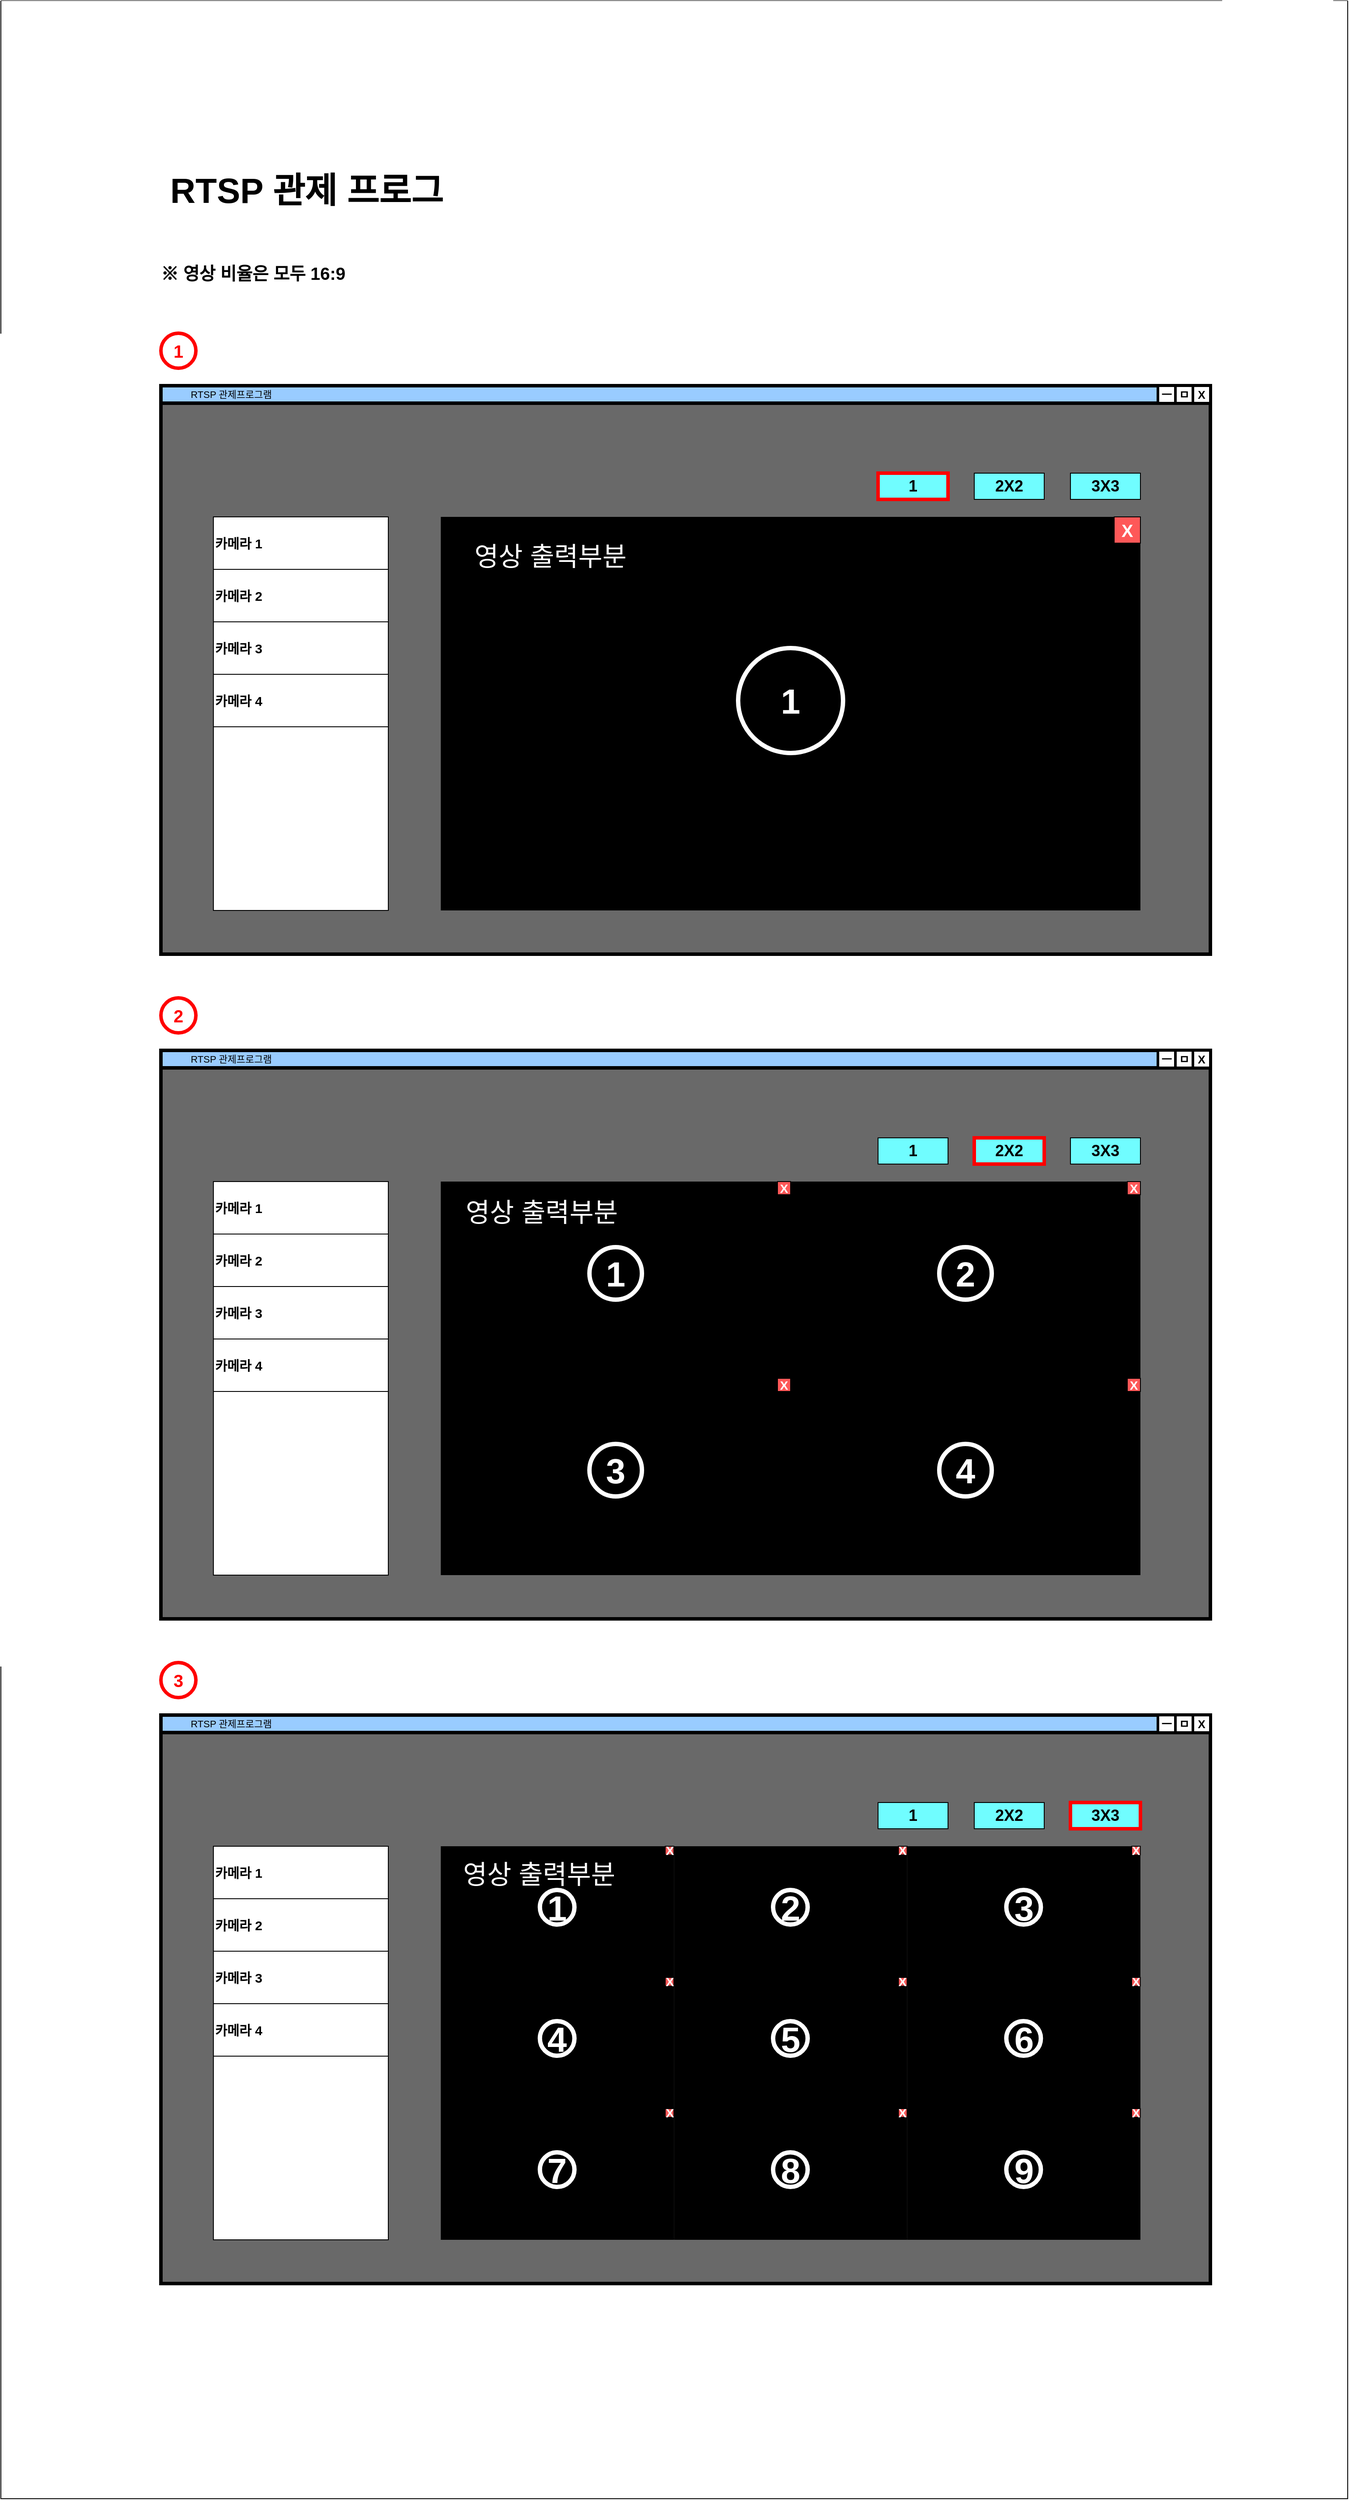 <mxfile version="26.0.4">
  <diagram name="페이지-1" id="IkHp8Y_VfOA2l69gQE5q">
    <mxGraphModel dx="2735" dy="2285" grid="1" gridSize="10" guides="1" tooltips="1" connect="1" arrows="1" fold="1" page="1" pageScale="1" pageWidth="827" pageHeight="1169" math="0" shadow="0">
      <root>
        <mxCell id="0" />
        <mxCell id="1" parent="0" />
        <mxCell id="a0DjZplakUTk1JH80JhC-4" value="" style="swimlane;startSize=0;swimlaneFillColor=default;fillColor=none;" vertex="1" parent="1">
          <mxGeometry x="-770" y="-1156" width="1540" height="2856" as="geometry" />
        </mxCell>
        <mxCell id="s6_-VDTN1BvuscFlEvzm-3" value="" style="swimlane;startSize=0;swimlaneFillColor=light-dark(#696969, #ededed);fillColor=none;strokeWidth=4;" parent="a0DjZplakUTk1JH80JhC-4" vertex="1">
          <mxGeometry x="183" y="440" width="1200" height="650" as="geometry" />
        </mxCell>
        <mxCell id="s6_-VDTN1BvuscFlEvzm-1" value="" style="rounded=0;whiteSpace=wrap;html=1;gradientColor=none;strokeColor=none;fillColor=#000000;" parent="s6_-VDTN1BvuscFlEvzm-3" vertex="1">
          <mxGeometry x="320" y="150" width="800" height="450" as="geometry" />
        </mxCell>
        <mxCell id="s6_-VDTN1BvuscFlEvzm-2" value="영상 출력부분" style="text;html=1;align=center;verticalAlign=middle;resizable=0;points=[];autosize=1;strokeColor=none;fillColor=none;fontSize=30;fontColor=#FFFFFF;" parent="s6_-VDTN1BvuscFlEvzm-3" vertex="1">
          <mxGeometry x="340" y="170" width="210" height="50" as="geometry" />
        </mxCell>
        <mxCell id="s6_-VDTN1BvuscFlEvzm-4" value="" style="rounded=0;whiteSpace=wrap;html=1;" parent="s6_-VDTN1BvuscFlEvzm-3" vertex="1">
          <mxGeometry x="60" y="150" width="200" height="450" as="geometry" />
        </mxCell>
        <mxCell id="s6_-VDTN1BvuscFlEvzm-7" value="1" style="rounded=0;whiteSpace=wrap;html=1;fontSize=18;fontStyle=1;gradientColor=none;fillColor=light-dark(#70FDFF,#EDEDED);" parent="s6_-VDTN1BvuscFlEvzm-3" vertex="1">
          <mxGeometry x="820" y="100" width="80" height="30" as="geometry" />
        </mxCell>
        <mxCell id="s6_-VDTN1BvuscFlEvzm-5" value="3X3" style="rounded=0;whiteSpace=wrap;html=1;fontStyle=1;fontSize=18;fillColor=#70FDFF;" parent="s6_-VDTN1BvuscFlEvzm-3" vertex="1">
          <mxGeometry x="1040" y="100" width="80" height="30" as="geometry" />
        </mxCell>
        <mxCell id="s6_-VDTN1BvuscFlEvzm-6" value="2X2" style="rounded=0;whiteSpace=wrap;html=1;fontSize=18;fontStyle=1;fillColor=#70FDFF;" parent="s6_-VDTN1BvuscFlEvzm-3" vertex="1">
          <mxGeometry x="930" y="100" width="80" height="30" as="geometry" />
        </mxCell>
        <mxCell id="s6_-VDTN1BvuscFlEvzm-9" value="X" style="whiteSpace=wrap;html=1;aspect=fixed;fontStyle=1;fontSize=20;fillColor=light-dark(#fe5858, #ff7777);fontColor=#FFFFFF;" parent="s6_-VDTN1BvuscFlEvzm-3" vertex="1">
          <mxGeometry x="1090" y="150" width="30" height="30" as="geometry" />
        </mxCell>
        <mxCell id="s6_-VDTN1BvuscFlEvzm-10" value="카메라 1" style="rounded=0;whiteSpace=wrap;html=1;align=left;fontStyle=1;fontSize=15;" parent="s6_-VDTN1BvuscFlEvzm-3" vertex="1">
          <mxGeometry x="60" y="150" width="200" height="60" as="geometry" />
        </mxCell>
        <mxCell id="s6_-VDTN1BvuscFlEvzm-11" value="카메라 2" style="rounded=0;whiteSpace=wrap;html=1;align=left;fontStyle=1;fontSize=15;" parent="s6_-VDTN1BvuscFlEvzm-3" vertex="1">
          <mxGeometry x="60" y="210" width="200" height="60" as="geometry" />
        </mxCell>
        <mxCell id="s6_-VDTN1BvuscFlEvzm-12" value="카메라 3" style="rounded=0;whiteSpace=wrap;html=1;align=left;fontStyle=1;fontSize=15;" parent="s6_-VDTN1BvuscFlEvzm-3" vertex="1">
          <mxGeometry x="60" y="270" width="200" height="60" as="geometry" />
        </mxCell>
        <mxCell id="s6_-VDTN1BvuscFlEvzm-13" value="카메라 4" style="rounded=0;whiteSpace=wrap;html=1;align=left;fontSize=15;fontStyle=1" parent="s6_-VDTN1BvuscFlEvzm-3" vertex="1">
          <mxGeometry x="60" y="330" width="200" height="60" as="geometry" />
        </mxCell>
        <mxCell id="s6_-VDTN1BvuscFlEvzm-15" value="" style="rounded=0;whiteSpace=wrap;html=1;fillColor=none;strokeWidth=4;strokeColor=light-dark(#ff0000, #ededed);" parent="s6_-VDTN1BvuscFlEvzm-3" vertex="1">
          <mxGeometry x="820" y="100" width="80" height="30" as="geometry" />
        </mxCell>
        <mxCell id="s6_-VDTN1BvuscFlEvzm-18" value="&lt;b&gt;&lt;font style=&quot;font-size: 40px; color: rgb(255, 255, 255);&quot;&gt;1&lt;/font&gt;&lt;/b&gt;" style="ellipse;whiteSpace=wrap;html=1;aspect=fixed;strokeWidth=5;strokeColor=light-dark(#ffffff, #ededed);fillColor=none;" parent="s6_-VDTN1BvuscFlEvzm-3" vertex="1">
          <mxGeometry x="660" y="300" width="120" height="120" as="geometry" />
        </mxCell>
        <mxCell id="s6_-VDTN1BvuscFlEvzm-19" value="" style="rounded=0;whiteSpace=wrap;html=1;strokeWidth=4;fillColor=#99CCFF;" parent="s6_-VDTN1BvuscFlEvzm-3" vertex="1">
          <mxGeometry width="1200" height="20" as="geometry" />
        </mxCell>
        <mxCell id="s6_-VDTN1BvuscFlEvzm-22" value="X" style="whiteSpace=wrap;html=1;aspect=fixed;strokeWidth=3;fontStyle=1;fontSize=13;" parent="s6_-VDTN1BvuscFlEvzm-3" vertex="1">
          <mxGeometry x="1180" width="20" height="20" as="geometry" />
        </mxCell>
        <mxCell id="s6_-VDTN1BvuscFlEvzm-21" value="ㅁ" style="whiteSpace=wrap;html=1;aspect=fixed;strokeWidth=3;fontStyle=1;fontSize=13;" parent="s6_-VDTN1BvuscFlEvzm-3" vertex="1">
          <mxGeometry x="1160" width="20" height="20" as="geometry" />
        </mxCell>
        <mxCell id="s6_-VDTN1BvuscFlEvzm-20" value="ㅡ" style="whiteSpace=wrap;html=1;aspect=fixed;strokeWidth=3;fontStyle=1;fontSize=13;" parent="s6_-VDTN1BvuscFlEvzm-3" vertex="1">
          <mxGeometry x="1140" width="20" height="20" as="geometry" />
        </mxCell>
        <mxCell id="s6_-VDTN1BvuscFlEvzm-134" value="RTSP 관제프로그램" style="text;html=1;align=center;verticalAlign=middle;resizable=0;points=[];autosize=1;strokeColor=none;fillColor=none;fontSize=11;" parent="s6_-VDTN1BvuscFlEvzm-3" vertex="1">
          <mxGeometry x="20" y="-5" width="120" height="30" as="geometry" />
        </mxCell>
        <mxCell id="s6_-VDTN1BvuscFlEvzm-23" value="" style="swimlane;startSize=0;swimlaneFillColor=light-dark(#696969, #ededed);fillColor=none;strokeWidth=4;" parent="a0DjZplakUTk1JH80JhC-4" vertex="1">
          <mxGeometry x="183" y="1200" width="1200" height="650" as="geometry" />
        </mxCell>
        <mxCell id="s6_-VDTN1BvuscFlEvzm-26" value="" style="rounded=0;whiteSpace=wrap;html=1;" parent="s6_-VDTN1BvuscFlEvzm-23" vertex="1">
          <mxGeometry x="60" y="150" width="200" height="450" as="geometry" />
        </mxCell>
        <mxCell id="s6_-VDTN1BvuscFlEvzm-27" value="1" style="rounded=0;whiteSpace=wrap;html=1;fontSize=18;fontStyle=1;gradientColor=none;fillColor=light-dark(#70FDFF,#EDEDED);" parent="s6_-VDTN1BvuscFlEvzm-23" vertex="1">
          <mxGeometry x="820" y="100" width="80" height="30" as="geometry" />
        </mxCell>
        <mxCell id="s6_-VDTN1BvuscFlEvzm-28" value="3X3" style="rounded=0;whiteSpace=wrap;html=1;fontStyle=1;fontSize=18;fillColor=#70FDFF;" parent="s6_-VDTN1BvuscFlEvzm-23" vertex="1">
          <mxGeometry x="1040" y="100" width="80" height="30" as="geometry" />
        </mxCell>
        <mxCell id="s6_-VDTN1BvuscFlEvzm-29" value="2X2" style="rounded=0;whiteSpace=wrap;html=1;fontSize=18;fontStyle=1;fillColor=#70FDFF;" parent="s6_-VDTN1BvuscFlEvzm-23" vertex="1">
          <mxGeometry x="930" y="100" width="80" height="30" as="geometry" />
        </mxCell>
        <mxCell id="s6_-VDTN1BvuscFlEvzm-31" value="카메라 1" style="rounded=0;whiteSpace=wrap;html=1;align=left;fontStyle=1;fontSize=15;" parent="s6_-VDTN1BvuscFlEvzm-23" vertex="1">
          <mxGeometry x="60" y="150" width="200" height="60" as="geometry" />
        </mxCell>
        <mxCell id="s6_-VDTN1BvuscFlEvzm-32" value="카메라 2" style="rounded=0;whiteSpace=wrap;html=1;align=left;fontStyle=1;fontSize=15;" parent="s6_-VDTN1BvuscFlEvzm-23" vertex="1">
          <mxGeometry x="60" y="210" width="200" height="60" as="geometry" />
        </mxCell>
        <mxCell id="s6_-VDTN1BvuscFlEvzm-33" value="카메라 3" style="rounded=0;whiteSpace=wrap;html=1;align=left;fontStyle=1;fontSize=15;" parent="s6_-VDTN1BvuscFlEvzm-23" vertex="1">
          <mxGeometry x="60" y="270" width="200" height="60" as="geometry" />
        </mxCell>
        <mxCell id="s6_-VDTN1BvuscFlEvzm-34" value="카메라 4" style="rounded=0;whiteSpace=wrap;html=1;align=left;fontSize=15;fontStyle=1" parent="s6_-VDTN1BvuscFlEvzm-23" vertex="1">
          <mxGeometry x="60" y="330" width="200" height="60" as="geometry" />
        </mxCell>
        <mxCell id="s6_-VDTN1BvuscFlEvzm-35" value="" style="rounded=0;whiteSpace=wrap;html=1;fillColor=none;strokeWidth=4;strokeColor=light-dark(#ff0000, #ededed);" parent="s6_-VDTN1BvuscFlEvzm-23" vertex="1">
          <mxGeometry x="930" y="100" width="80" height="30" as="geometry" />
        </mxCell>
        <mxCell id="s6_-VDTN1BvuscFlEvzm-37" value="" style="rounded=0;whiteSpace=wrap;html=1;strokeWidth=4;fillColor=#99CCFF;" parent="s6_-VDTN1BvuscFlEvzm-23" vertex="1">
          <mxGeometry width="1200" height="20" as="geometry" />
        </mxCell>
        <mxCell id="s6_-VDTN1BvuscFlEvzm-38" value="X" style="whiteSpace=wrap;html=1;aspect=fixed;strokeWidth=3;fontStyle=1;fontSize=13;" parent="s6_-VDTN1BvuscFlEvzm-23" vertex="1">
          <mxGeometry x="1180" width="20" height="20" as="geometry" />
        </mxCell>
        <mxCell id="s6_-VDTN1BvuscFlEvzm-39" value="ㅁ" style="whiteSpace=wrap;html=1;aspect=fixed;strokeWidth=3;fontStyle=1;fontSize=13;" parent="s6_-VDTN1BvuscFlEvzm-23" vertex="1">
          <mxGeometry x="1160" width="20" height="20" as="geometry" />
        </mxCell>
        <mxCell id="s6_-VDTN1BvuscFlEvzm-40" value="ㅡ" style="whiteSpace=wrap;html=1;aspect=fixed;strokeWidth=3;fontStyle=1;fontSize=13;" parent="s6_-VDTN1BvuscFlEvzm-23" vertex="1">
          <mxGeometry x="1140" width="20" height="20" as="geometry" />
        </mxCell>
        <mxCell id="s6_-VDTN1BvuscFlEvzm-58" value="" style="group" parent="s6_-VDTN1BvuscFlEvzm-23" vertex="1" connectable="0">
          <mxGeometry x="320" y="150" width="800" height="450" as="geometry" />
        </mxCell>
        <mxCell id="s6_-VDTN1BvuscFlEvzm-41" value="" style="rounded=0;whiteSpace=wrap;html=1;gradientColor=none;strokeColor=none;fillColor=#000000;" parent="s6_-VDTN1BvuscFlEvzm-58" vertex="1">
          <mxGeometry x="400" width="400" height="225" as="geometry" />
        </mxCell>
        <mxCell id="s6_-VDTN1BvuscFlEvzm-43" value="X" style="whiteSpace=wrap;html=1;aspect=fixed;fontStyle=1;fontSize=14;fillColor=light-dark(#fe5858, #ff7777);fontColor=#FFFFFF;" parent="s6_-VDTN1BvuscFlEvzm-58" vertex="1">
          <mxGeometry x="785" width="15" height="15" as="geometry" />
        </mxCell>
        <mxCell id="s6_-VDTN1BvuscFlEvzm-44" value="&lt;b&gt;&lt;font style=&quot;font-size: 40px; color: rgb(255, 255, 255);&quot;&gt;2&lt;/font&gt;&lt;/b&gt;" style="ellipse;whiteSpace=wrap;html=1;aspect=fixed;strokeWidth=5;strokeColor=light-dark(#ffffff, #ededed);fillColor=none;" parent="s6_-VDTN1BvuscFlEvzm-58" vertex="1">
          <mxGeometry x="570" y="75" width="60" height="60" as="geometry" />
        </mxCell>
        <mxCell id="s6_-VDTN1BvuscFlEvzm-45" value="" style="rounded=0;whiteSpace=wrap;html=1;gradientColor=none;strokeColor=none;fillColor=#000000;" parent="s6_-VDTN1BvuscFlEvzm-58" vertex="1">
          <mxGeometry width="400" height="225" as="geometry" />
        </mxCell>
        <mxCell id="s6_-VDTN1BvuscFlEvzm-46" value="영상 출력부분" style="text;html=1;align=center;verticalAlign=middle;resizable=0;points=[];autosize=1;strokeColor=none;fillColor=none;fontSize=30;fontColor=#FFFFFF;" parent="s6_-VDTN1BvuscFlEvzm-58" vertex="1">
          <mxGeometry x="10" y="10" width="210" height="50" as="geometry" />
        </mxCell>
        <mxCell id="s6_-VDTN1BvuscFlEvzm-47" value="X" style="whiteSpace=wrap;html=1;aspect=fixed;fontStyle=1;fontSize=14;fillColor=light-dark(#fe5858, #ff7777);fontColor=#FFFFFF;" parent="s6_-VDTN1BvuscFlEvzm-58" vertex="1">
          <mxGeometry x="385" width="15" height="15" as="geometry" />
        </mxCell>
        <mxCell id="s6_-VDTN1BvuscFlEvzm-48" value="&lt;b&gt;&lt;font style=&quot;font-size: 40px; color: rgb(255, 255, 255);&quot;&gt;1&lt;/font&gt;&lt;/b&gt;" style="ellipse;whiteSpace=wrap;html=1;aspect=fixed;strokeWidth=5;strokeColor=light-dark(#ffffff, #ededed);fillColor=none;" parent="s6_-VDTN1BvuscFlEvzm-58" vertex="1">
          <mxGeometry x="170" y="75" width="60" height="60" as="geometry" />
        </mxCell>
        <mxCell id="s6_-VDTN1BvuscFlEvzm-50" value="" style="rounded=0;whiteSpace=wrap;html=1;gradientColor=none;strokeColor=none;fillColor=#000000;" parent="s6_-VDTN1BvuscFlEvzm-58" vertex="1">
          <mxGeometry y="225" width="400" height="225" as="geometry" />
        </mxCell>
        <mxCell id="s6_-VDTN1BvuscFlEvzm-52" value="X" style="whiteSpace=wrap;html=1;aspect=fixed;fontStyle=1;fontSize=14;fillColor=light-dark(#fe5858, #ff7777);fontColor=#FFFFFF;" parent="s6_-VDTN1BvuscFlEvzm-58" vertex="1">
          <mxGeometry x="385" y="225" width="15" height="15" as="geometry" />
        </mxCell>
        <mxCell id="s6_-VDTN1BvuscFlEvzm-53" value="&lt;b&gt;&lt;font style=&quot;font-size: 40px; color: rgb(255, 255, 255);&quot;&gt;3&lt;/font&gt;&lt;/b&gt;" style="ellipse;whiteSpace=wrap;html=1;aspect=fixed;strokeWidth=5;strokeColor=light-dark(#ffffff, #ededed);fillColor=none;" parent="s6_-VDTN1BvuscFlEvzm-58" vertex="1">
          <mxGeometry x="170" y="300" width="60" height="60" as="geometry" />
        </mxCell>
        <mxCell id="s6_-VDTN1BvuscFlEvzm-54" value="" style="rounded=0;whiteSpace=wrap;html=1;gradientColor=none;strokeColor=none;fillColor=#000000;" parent="s6_-VDTN1BvuscFlEvzm-58" vertex="1">
          <mxGeometry x="400" y="225" width="400" height="225" as="geometry" />
        </mxCell>
        <mxCell id="s6_-VDTN1BvuscFlEvzm-56" value="X" style="whiteSpace=wrap;html=1;aspect=fixed;fontStyle=1;fontSize=14;fillColor=light-dark(#fe5858, #ff7777);fontColor=#FFFFFF;" parent="s6_-VDTN1BvuscFlEvzm-58" vertex="1">
          <mxGeometry x="785" y="225" width="15" height="15" as="geometry" />
        </mxCell>
        <mxCell id="s6_-VDTN1BvuscFlEvzm-57" value="&lt;b&gt;&lt;font style=&quot;font-size: 40px; color: rgb(255, 255, 255);&quot;&gt;4&lt;/font&gt;&lt;/b&gt;" style="ellipse;whiteSpace=wrap;html=1;aspect=fixed;strokeWidth=5;strokeColor=light-dark(#ffffff, #ededed);fillColor=none;" parent="s6_-VDTN1BvuscFlEvzm-58" vertex="1">
          <mxGeometry x="570" y="300" width="60" height="60" as="geometry" />
        </mxCell>
        <mxCell id="s6_-VDTN1BvuscFlEvzm-135" value="RTSP 관제프로그램" style="text;html=1;align=center;verticalAlign=middle;resizable=0;points=[];autosize=1;strokeColor=none;fillColor=none;fontSize=11;" parent="s6_-VDTN1BvuscFlEvzm-23" vertex="1">
          <mxGeometry x="20" y="-5" width="120" height="30" as="geometry" />
        </mxCell>
        <mxCell id="s6_-VDTN1BvuscFlEvzm-59" value="" style="swimlane;startSize=0;swimlaneFillColor=light-dark(#696969, #ededed);fillColor=none;strokeWidth=4;" parent="a0DjZplakUTk1JH80JhC-4" vertex="1">
          <mxGeometry x="183" y="1960" width="1200" height="650" as="geometry" />
        </mxCell>
        <mxCell id="s6_-VDTN1BvuscFlEvzm-60" value="" style="rounded=0;whiteSpace=wrap;html=1;" parent="s6_-VDTN1BvuscFlEvzm-59" vertex="1">
          <mxGeometry x="60" y="150" width="200" height="450" as="geometry" />
        </mxCell>
        <mxCell id="s6_-VDTN1BvuscFlEvzm-61" value="1" style="rounded=0;whiteSpace=wrap;html=1;fontSize=18;fontStyle=1;gradientColor=none;fillColor=light-dark(#70FDFF,#EDEDED);" parent="s6_-VDTN1BvuscFlEvzm-59" vertex="1">
          <mxGeometry x="820" y="100" width="80" height="30" as="geometry" />
        </mxCell>
        <mxCell id="s6_-VDTN1BvuscFlEvzm-62" value="3X3" style="rounded=0;whiteSpace=wrap;html=1;fontStyle=1;fontSize=18;fillColor=#70FDFF;" parent="s6_-VDTN1BvuscFlEvzm-59" vertex="1">
          <mxGeometry x="1040" y="100" width="80" height="30" as="geometry" />
        </mxCell>
        <mxCell id="s6_-VDTN1BvuscFlEvzm-63" value="2X2" style="rounded=0;whiteSpace=wrap;html=1;fontSize=18;fontStyle=1;fillColor=#70FDFF;" parent="s6_-VDTN1BvuscFlEvzm-59" vertex="1">
          <mxGeometry x="930" y="100" width="80" height="30" as="geometry" />
        </mxCell>
        <mxCell id="s6_-VDTN1BvuscFlEvzm-64" value="카메라 1" style="rounded=0;whiteSpace=wrap;html=1;align=left;fontStyle=1;fontSize=15;" parent="s6_-VDTN1BvuscFlEvzm-59" vertex="1">
          <mxGeometry x="60" y="150" width="200" height="60" as="geometry" />
        </mxCell>
        <mxCell id="s6_-VDTN1BvuscFlEvzm-65" value="카메라 2" style="rounded=0;whiteSpace=wrap;html=1;align=left;fontStyle=1;fontSize=15;" parent="s6_-VDTN1BvuscFlEvzm-59" vertex="1">
          <mxGeometry x="60" y="210" width="200" height="60" as="geometry" />
        </mxCell>
        <mxCell id="s6_-VDTN1BvuscFlEvzm-66" value="카메라 3" style="rounded=0;whiteSpace=wrap;html=1;align=left;fontStyle=1;fontSize=15;" parent="s6_-VDTN1BvuscFlEvzm-59" vertex="1">
          <mxGeometry x="60" y="270" width="200" height="60" as="geometry" />
        </mxCell>
        <mxCell id="s6_-VDTN1BvuscFlEvzm-67" value="카메라 4" style="rounded=0;whiteSpace=wrap;html=1;align=left;fontSize=15;fontStyle=1" parent="s6_-VDTN1BvuscFlEvzm-59" vertex="1">
          <mxGeometry x="60" y="330" width="200" height="60" as="geometry" />
        </mxCell>
        <mxCell id="s6_-VDTN1BvuscFlEvzm-68" value="" style="rounded=0;whiteSpace=wrap;html=1;fillColor=none;strokeWidth=4;strokeColor=light-dark(#ff0000, #ededed);" parent="s6_-VDTN1BvuscFlEvzm-59" vertex="1">
          <mxGeometry x="1040" y="100" width="80" height="30" as="geometry" />
        </mxCell>
        <mxCell id="s6_-VDTN1BvuscFlEvzm-69" value="" style="rounded=0;whiteSpace=wrap;html=1;strokeWidth=4;fillColor=#99CCFF;" parent="s6_-VDTN1BvuscFlEvzm-59" vertex="1">
          <mxGeometry width="1200" height="20" as="geometry" />
        </mxCell>
        <mxCell id="s6_-VDTN1BvuscFlEvzm-70" value="X" style="whiteSpace=wrap;html=1;aspect=fixed;strokeWidth=3;fontStyle=1;fontSize=13;" parent="s6_-VDTN1BvuscFlEvzm-59" vertex="1">
          <mxGeometry x="1180" width="20" height="20" as="geometry" />
        </mxCell>
        <mxCell id="s6_-VDTN1BvuscFlEvzm-71" value="ㅁ" style="whiteSpace=wrap;html=1;aspect=fixed;strokeWidth=3;fontStyle=1;fontSize=13;" parent="s6_-VDTN1BvuscFlEvzm-59" vertex="1">
          <mxGeometry x="1160" width="20" height="20" as="geometry" />
        </mxCell>
        <mxCell id="s6_-VDTN1BvuscFlEvzm-72" value="ㅡ" style="whiteSpace=wrap;html=1;aspect=fixed;strokeWidth=3;fontStyle=1;fontSize=13;" parent="s6_-VDTN1BvuscFlEvzm-59" vertex="1">
          <mxGeometry x="1140" width="20" height="20" as="geometry" />
        </mxCell>
        <mxCell id="s6_-VDTN1BvuscFlEvzm-133" value="" style="group;aspect=fixed;" parent="s6_-VDTN1BvuscFlEvzm-59" vertex="1" connectable="0">
          <mxGeometry x="320" y="150" width="800" height="450" as="geometry" />
        </mxCell>
        <mxCell id="s6_-VDTN1BvuscFlEvzm-81" value="" style="rounded=0;whiteSpace=wrap;html=1;gradientColor=none;strokeColor=none;fillColor=#000000;container=0;" parent="s6_-VDTN1BvuscFlEvzm-133" vertex="1">
          <mxGeometry x="533.333" width="266.667" height="150" as="geometry" />
        </mxCell>
        <mxCell id="s6_-VDTN1BvuscFlEvzm-82" value="X" style="whiteSpace=wrap;html=1;aspect=fixed;fontStyle=1;fontSize=14;fillColor=light-dark(#fe5858, #ff7777);fontColor=#FFFFFF;container=0;" parent="s6_-VDTN1BvuscFlEvzm-133" vertex="1">
          <mxGeometry x="790" width="9.876" height="9.876" as="geometry" />
        </mxCell>
        <mxCell id="s6_-VDTN1BvuscFlEvzm-83" value="&lt;b&gt;&lt;font style=&quot;font-size: 40px; color: rgb(255, 255, 255);&quot;&gt;3&lt;/font&gt;&lt;/b&gt;" style="ellipse;whiteSpace=wrap;html=1;aspect=fixed;strokeWidth=5;strokeColor=light-dark(#ffffff, #ededed);fillColor=none;container=0;" parent="s6_-VDTN1BvuscFlEvzm-133" vertex="1">
          <mxGeometry x="646.667" y="50" width="39.506" height="39.506" as="geometry" />
        </mxCell>
        <mxCell id="s6_-VDTN1BvuscFlEvzm-90" value="" style="rounded=0;whiteSpace=wrap;html=1;gradientColor=none;strokeColor=none;fillColor=#000000;container=0;" parent="s6_-VDTN1BvuscFlEvzm-133" vertex="1">
          <mxGeometry x="533.333" y="150" width="266.667" height="150" as="geometry" />
        </mxCell>
        <mxCell id="s6_-VDTN1BvuscFlEvzm-91" value="X" style="whiteSpace=wrap;html=1;aspect=fixed;fontStyle=1;fontSize=14;fillColor=light-dark(#fe5858, #ff7777);fontColor=#FFFFFF;container=0;" parent="s6_-VDTN1BvuscFlEvzm-133" vertex="1">
          <mxGeometry x="790" y="150" width="9.876" height="9.876" as="geometry" />
        </mxCell>
        <mxCell id="s6_-VDTN1BvuscFlEvzm-92" value="&lt;b&gt;&lt;font style=&quot;font-size: 40px; color: rgb(255, 255, 255);&quot;&gt;6&lt;/font&gt;&lt;/b&gt;" style="ellipse;whiteSpace=wrap;html=1;aspect=fixed;strokeWidth=5;strokeColor=light-dark(#ffffff, #ededed);fillColor=none;container=0;" parent="s6_-VDTN1BvuscFlEvzm-133" vertex="1">
          <mxGeometry x="646.667" y="200" width="39.506" height="39.506" as="geometry" />
        </mxCell>
        <mxCell id="s6_-VDTN1BvuscFlEvzm-93" value="" style="rounded=0;whiteSpace=wrap;html=1;gradientColor=none;strokeColor=none;fillColor=#000000;container=0;" parent="s6_-VDTN1BvuscFlEvzm-133" vertex="1">
          <mxGeometry y="300" width="266.667" height="150" as="geometry" />
        </mxCell>
        <mxCell id="s6_-VDTN1BvuscFlEvzm-94" value="X" style="whiteSpace=wrap;html=1;aspect=fixed;fontStyle=1;fontSize=14;fillColor=light-dark(#fe5858, #ff7777);fontColor=#FFFFFF;container=0;" parent="s6_-VDTN1BvuscFlEvzm-133" vertex="1">
          <mxGeometry x="256.667" y="300" width="9.876" height="9.876" as="geometry" />
        </mxCell>
        <mxCell id="s6_-VDTN1BvuscFlEvzm-95" value="&lt;b&gt;&lt;font style=&quot;font-size: 40px; color: rgb(255, 255, 255);&quot;&gt;7&lt;/font&gt;&lt;/b&gt;" style="ellipse;whiteSpace=wrap;html=1;aspect=fixed;strokeWidth=5;strokeColor=light-dark(#ffffff, #ededed);fillColor=none;container=0;" parent="s6_-VDTN1BvuscFlEvzm-133" vertex="1">
          <mxGeometry x="113.333" y="350.0" width="39.506" height="39.506" as="geometry" />
        </mxCell>
        <mxCell id="s6_-VDTN1BvuscFlEvzm-96" value="" style="rounded=0;whiteSpace=wrap;html=1;gradientColor=none;strokeColor=none;fillColor=#000000;container=0;" parent="s6_-VDTN1BvuscFlEvzm-133" vertex="1">
          <mxGeometry x="266.667" y="300" width="266.667" height="150" as="geometry" />
        </mxCell>
        <mxCell id="s6_-VDTN1BvuscFlEvzm-97" value="X" style="whiteSpace=wrap;html=1;aspect=fixed;fontStyle=1;fontSize=14;fillColor=light-dark(#fe5858, #ff7777);fontColor=#FFFFFF;container=0;" parent="s6_-VDTN1BvuscFlEvzm-133" vertex="1">
          <mxGeometry x="523.333" y="300" width="9.876" height="9.876" as="geometry" />
        </mxCell>
        <mxCell id="s6_-VDTN1BvuscFlEvzm-98" value="&lt;b&gt;&lt;font style=&quot;font-size: 40px; color: rgb(255, 255, 255);&quot;&gt;8&lt;/font&gt;&lt;/b&gt;" style="ellipse;whiteSpace=wrap;html=1;aspect=fixed;strokeWidth=5;strokeColor=light-dark(#ffffff, #ededed);fillColor=none;container=0;" parent="s6_-VDTN1BvuscFlEvzm-133" vertex="1">
          <mxGeometry x="380.0" y="350.0" width="39.506" height="39.506" as="geometry" />
        </mxCell>
        <mxCell id="s6_-VDTN1BvuscFlEvzm-99" value="" style="rounded=0;whiteSpace=wrap;html=1;gradientColor=none;strokeColor=none;fillColor=#000000;container=0;" parent="s6_-VDTN1BvuscFlEvzm-133" vertex="1">
          <mxGeometry x="533.333" y="300" width="266.667" height="150" as="geometry" />
        </mxCell>
        <mxCell id="s6_-VDTN1BvuscFlEvzm-100" value="X" style="whiteSpace=wrap;html=1;aspect=fixed;fontStyle=1;fontSize=14;fillColor=light-dark(#fe5858, #ff7777);fontColor=#FFFFFF;container=0;" parent="s6_-VDTN1BvuscFlEvzm-133" vertex="1">
          <mxGeometry x="790" y="300" width="9.876" height="9.876" as="geometry" />
        </mxCell>
        <mxCell id="s6_-VDTN1BvuscFlEvzm-101" value="&lt;b&gt;&lt;font style=&quot;font-size: 40px; color: rgb(255, 255, 255);&quot;&gt;9&lt;/font&gt;&lt;/b&gt;" style="ellipse;whiteSpace=wrap;html=1;aspect=fixed;strokeWidth=5;strokeColor=light-dark(#ffffff, #ededed);fillColor=none;container=0;" parent="s6_-VDTN1BvuscFlEvzm-133" vertex="1">
          <mxGeometry x="646.667" y="350.0" width="39.506" height="39.506" as="geometry" />
        </mxCell>
        <mxCell id="s6_-VDTN1BvuscFlEvzm-74" value="" style="rounded=0;whiteSpace=wrap;html=1;gradientColor=none;strokeColor=none;fillColor=#000000;container=0;" parent="s6_-VDTN1BvuscFlEvzm-133" vertex="1">
          <mxGeometry x="266.667" width="266.667" height="150" as="geometry" />
        </mxCell>
        <mxCell id="s6_-VDTN1BvuscFlEvzm-75" value="X" style="whiteSpace=wrap;html=1;aspect=fixed;fontStyle=1;fontSize=14;fillColor=light-dark(#fe5858, #ff7777);fontColor=#FFFFFF;container=0;" parent="s6_-VDTN1BvuscFlEvzm-133" vertex="1">
          <mxGeometry x="523.333" width="9.876" height="9.876" as="geometry" />
        </mxCell>
        <mxCell id="s6_-VDTN1BvuscFlEvzm-76" value="&lt;b&gt;&lt;font style=&quot;font-size: 40px; color: rgb(255, 255, 255);&quot;&gt;2&lt;/font&gt;&lt;/b&gt;" style="ellipse;whiteSpace=wrap;html=1;aspect=fixed;strokeWidth=5;strokeColor=light-dark(#ffffff, #ededed);fillColor=none;container=0;" parent="s6_-VDTN1BvuscFlEvzm-133" vertex="1">
          <mxGeometry x="380.0" y="50" width="39.506" height="39.506" as="geometry" />
        </mxCell>
        <mxCell id="s6_-VDTN1BvuscFlEvzm-77" value="" style="rounded=0;whiteSpace=wrap;html=1;gradientColor=none;strokeColor=none;fillColor=#000000;container=0;" parent="s6_-VDTN1BvuscFlEvzm-133" vertex="1">
          <mxGeometry width="266.667" height="150" as="geometry" />
        </mxCell>
        <mxCell id="s6_-VDTN1BvuscFlEvzm-78" value="영상 출력부분" style="text;html=1;align=center;verticalAlign=middle;resizable=0;points=[];autosize=1;strokeColor=none;fillColor=none;fontSize=30;fontColor=#FFFFFF;container=0;" parent="s6_-VDTN1BvuscFlEvzm-133" vertex="1">
          <mxGeometry x="6.667" y="6.667" width="210" height="50" as="geometry" />
        </mxCell>
        <mxCell id="s6_-VDTN1BvuscFlEvzm-79" value="X" style="whiteSpace=wrap;html=1;aspect=fixed;fontStyle=1;fontSize=14;fillColor=light-dark(#fe5858, #ff7777);fontColor=#FFFFFF;container=0;" parent="s6_-VDTN1BvuscFlEvzm-133" vertex="1">
          <mxGeometry x="256.667" width="9.876" height="9.876" as="geometry" />
        </mxCell>
        <mxCell id="s6_-VDTN1BvuscFlEvzm-80" value="&lt;b&gt;&lt;font style=&quot;font-size: 40px; color: rgb(255, 255, 255);&quot;&gt;1&lt;/font&gt;&lt;/b&gt;" style="ellipse;whiteSpace=wrap;html=1;aspect=fixed;strokeWidth=5;strokeColor=light-dark(#ffffff, #ededed);fillColor=none;container=0;" parent="s6_-VDTN1BvuscFlEvzm-133" vertex="1">
          <mxGeometry x="113.333" y="50" width="39.506" height="39.506" as="geometry" />
        </mxCell>
        <mxCell id="s6_-VDTN1BvuscFlEvzm-84" value="" style="rounded=0;whiteSpace=wrap;html=1;gradientColor=none;strokeColor=none;fillColor=#000000;container=0;" parent="s6_-VDTN1BvuscFlEvzm-133" vertex="1">
          <mxGeometry y="150" width="266.667" height="150" as="geometry" />
        </mxCell>
        <mxCell id="s6_-VDTN1BvuscFlEvzm-85" value="X" style="whiteSpace=wrap;html=1;aspect=fixed;fontStyle=1;fontSize=14;fillColor=light-dark(#fe5858, #ff7777);fontColor=#FFFFFF;container=0;" parent="s6_-VDTN1BvuscFlEvzm-133" vertex="1">
          <mxGeometry x="256.667" y="150" width="9.876" height="9.876" as="geometry" />
        </mxCell>
        <mxCell id="s6_-VDTN1BvuscFlEvzm-86" value="&lt;b&gt;&lt;font style=&quot;font-size: 40px; color: rgb(255, 255, 255);&quot;&gt;4&lt;/font&gt;&lt;/b&gt;" style="ellipse;whiteSpace=wrap;html=1;aspect=fixed;strokeWidth=5;strokeColor=light-dark(#ffffff, #ededed);fillColor=none;container=0;" parent="s6_-VDTN1BvuscFlEvzm-133" vertex="1">
          <mxGeometry x="113.333" y="200" width="39.506" height="39.506" as="geometry" />
        </mxCell>
        <mxCell id="s6_-VDTN1BvuscFlEvzm-87" value="" style="rounded=0;whiteSpace=wrap;html=1;gradientColor=none;strokeColor=none;fillColor=#000000;container=0;" parent="s6_-VDTN1BvuscFlEvzm-133" vertex="1">
          <mxGeometry x="266.667" y="150" width="266.667" height="150" as="geometry" />
        </mxCell>
        <mxCell id="s6_-VDTN1BvuscFlEvzm-88" value="X" style="whiteSpace=wrap;html=1;aspect=fixed;fontStyle=1;fontSize=14;fillColor=light-dark(#fe5858, #ff7777);fontColor=#FFFFFF;container=0;" parent="s6_-VDTN1BvuscFlEvzm-133" vertex="1">
          <mxGeometry x="523.333" y="150" width="9.876" height="9.876" as="geometry" />
        </mxCell>
        <mxCell id="s6_-VDTN1BvuscFlEvzm-89" value="&lt;b&gt;&lt;font style=&quot;font-size: 40px; color: rgb(255, 255, 255);&quot;&gt;5&lt;/font&gt;&lt;/b&gt;" style="ellipse;whiteSpace=wrap;html=1;aspect=fixed;strokeWidth=5;strokeColor=light-dark(#ffffff, #ededed);fillColor=none;container=0;" parent="s6_-VDTN1BvuscFlEvzm-133" vertex="1">
          <mxGeometry x="380.0" y="200" width="39.506" height="39.506" as="geometry" />
        </mxCell>
        <mxCell id="s6_-VDTN1BvuscFlEvzm-165" value="RTSP 관제프로그램" style="text;html=1;align=center;verticalAlign=middle;resizable=0;points=[];autosize=1;strokeColor=none;fillColor=none;fontSize=11;" parent="s6_-VDTN1BvuscFlEvzm-59" vertex="1">
          <mxGeometry x="20" y="-5" width="120" height="30" as="geometry" />
        </mxCell>
        <mxCell id="s6_-VDTN1BvuscFlEvzm-166" value="※ 영상 비율은 모두 16:9" style="text;html=1;align=center;verticalAlign=middle;resizable=0;points=[];autosize=1;strokeColor=none;fillColor=none;fontSize=20;fontStyle=1;labelBackgroundColor=none;fontColor=default;" parent="a0DjZplakUTk1JH80JhC-4" vertex="1">
          <mxGeometry x="168" y="291" width="240" height="40" as="geometry" />
        </mxCell>
        <mxCell id="s6_-VDTN1BvuscFlEvzm-167" value="RTSP 관제 프로그램 개발" style="text;html=1;align=center;verticalAlign=middle;resizable=0;points=[];autosize=1;strokeColor=none;fillColor=none;fontSize=40;fontStyle=1" parent="a0DjZplakUTk1JH80JhC-4" vertex="1">
          <mxGeometry x="170" y="186" width="480" height="60" as="geometry" />
        </mxCell>
        <mxCell id="a0DjZplakUTk1JH80JhC-1" value="1" style="ellipse;whiteSpace=wrap;html=1;aspect=fixed;fillColor=none;strokeColor=#FF0000;strokeWidth=4;fontSize=20;fontStyle=1;fontColor=light-dark(#ff0000, #ededed);" vertex="1" parent="a0DjZplakUTk1JH80JhC-4">
          <mxGeometry x="183" y="380" width="40" height="40" as="geometry" />
        </mxCell>
        <mxCell id="a0DjZplakUTk1JH80JhC-2" value="2" style="ellipse;whiteSpace=wrap;html=1;aspect=fixed;fillColor=none;strokeColor=#FF0000;strokeWidth=4;fontSize=20;fontStyle=1;fontColor=light-dark(#ff0000, #ededed);" vertex="1" parent="a0DjZplakUTk1JH80JhC-4">
          <mxGeometry x="183" y="1140" width="40" height="40" as="geometry" />
        </mxCell>
        <mxCell id="a0DjZplakUTk1JH80JhC-3" value="3" style="ellipse;whiteSpace=wrap;html=1;aspect=fixed;fillColor=none;strokeColor=#FF0000;strokeWidth=4;fontSize=20;fontStyle=1;fontColor=light-dark(#ff0000, #ededed);" vertex="1" parent="a0DjZplakUTk1JH80JhC-4">
          <mxGeometry x="183" y="1900" width="40" height="40" as="geometry" />
        </mxCell>
      </root>
    </mxGraphModel>
  </diagram>
</mxfile>
